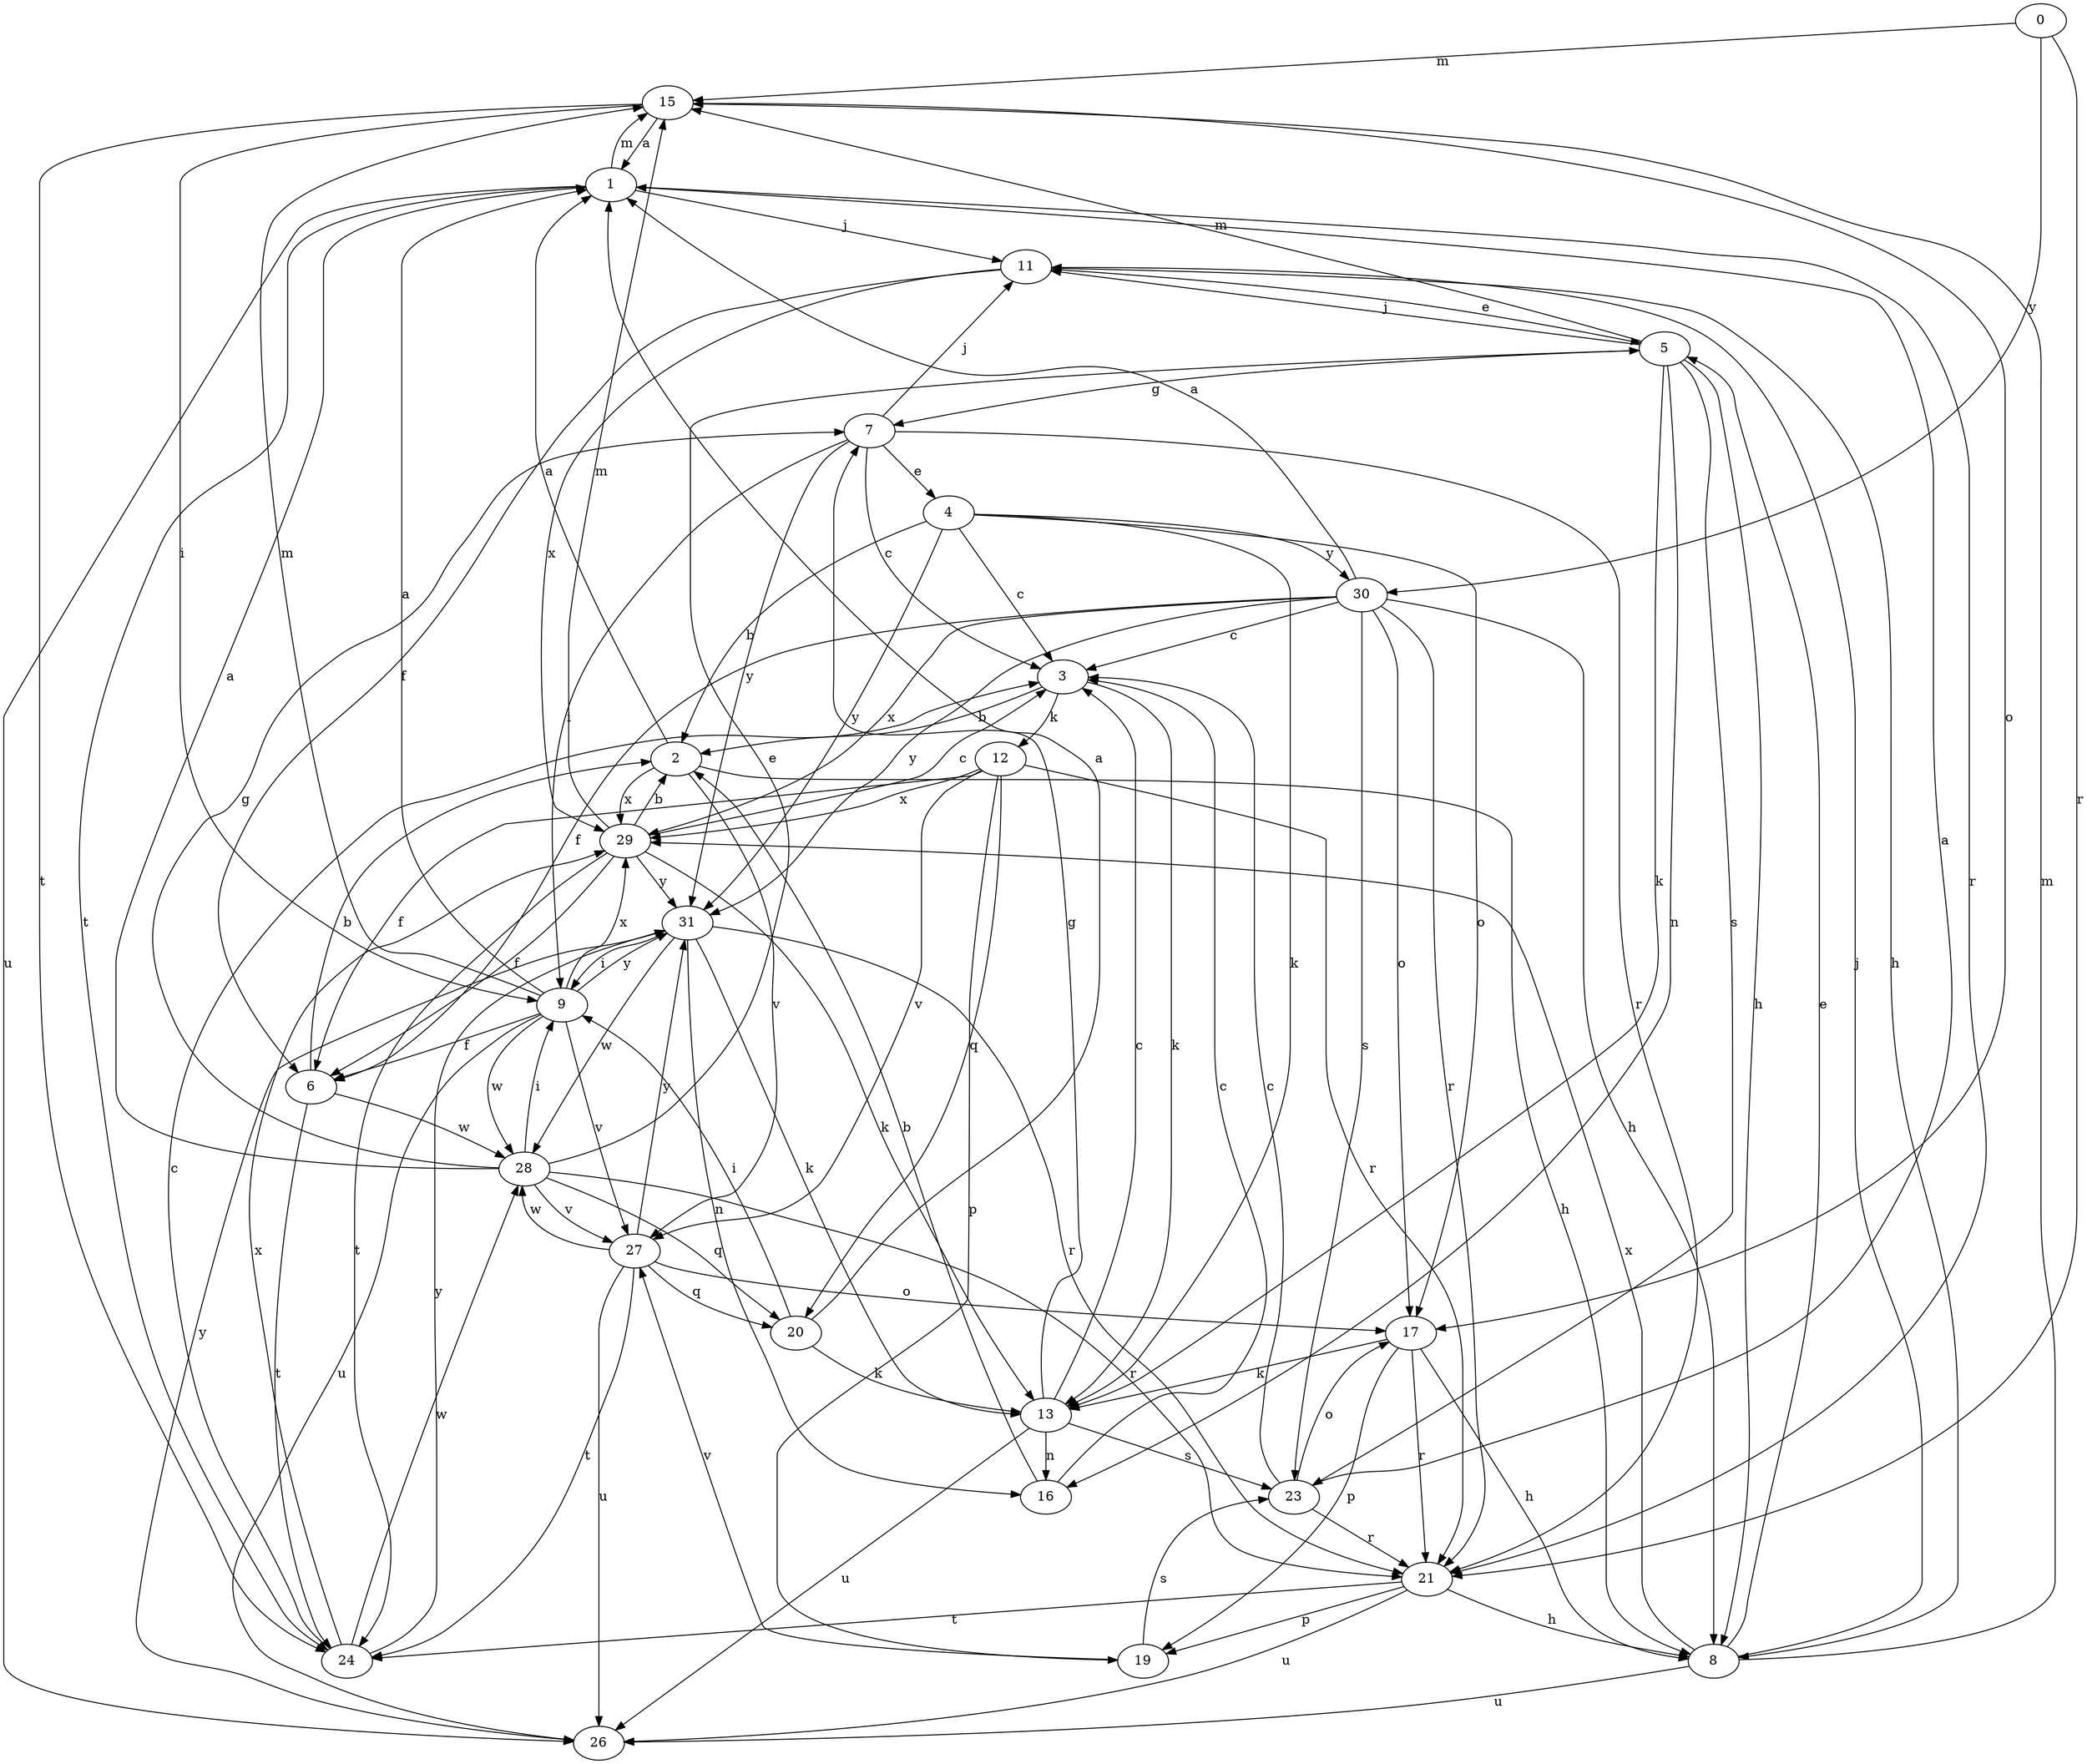 strict digraph  {
0;
1;
2;
3;
4;
5;
6;
7;
8;
9;
11;
12;
13;
15;
16;
17;
19;
20;
21;
23;
24;
26;
27;
28;
29;
30;
31;
0 -> 15  [label=m];
0 -> 21  [label=r];
0 -> 30  [label=y];
1 -> 11  [label=j];
1 -> 15  [label=m];
1 -> 21  [label=r];
1 -> 24  [label=t];
1 -> 26  [label=u];
2 -> 1  [label=a];
2 -> 8  [label=h];
2 -> 27  [label=v];
2 -> 29  [label=x];
3 -> 2  [label=b];
3 -> 12  [label=k];
3 -> 13  [label=k];
4 -> 2  [label=b];
4 -> 3  [label=c];
4 -> 13  [label=k];
4 -> 17  [label=o];
4 -> 30  [label=y];
4 -> 31  [label=y];
5 -> 7  [label=g];
5 -> 8  [label=h];
5 -> 11  [label=j];
5 -> 13  [label=k];
5 -> 15  [label=m];
5 -> 16  [label=n];
5 -> 23  [label=s];
6 -> 2  [label=b];
6 -> 24  [label=t];
6 -> 28  [label=w];
7 -> 3  [label=c];
7 -> 4  [label=e];
7 -> 9  [label=i];
7 -> 11  [label=j];
7 -> 21  [label=r];
7 -> 31  [label=y];
8 -> 5  [label=e];
8 -> 11  [label=j];
8 -> 15  [label=m];
8 -> 26  [label=u];
8 -> 29  [label=x];
9 -> 1  [label=a];
9 -> 6  [label=f];
9 -> 15  [label=m];
9 -> 26  [label=u];
9 -> 27  [label=v];
9 -> 28  [label=w];
9 -> 29  [label=x];
9 -> 31  [label=y];
11 -> 5  [label=e];
11 -> 6  [label=f];
11 -> 8  [label=h];
11 -> 29  [label=x];
12 -> 6  [label=f];
12 -> 19  [label=p];
12 -> 20  [label=q];
12 -> 21  [label=r];
12 -> 27  [label=v];
12 -> 29  [label=x];
13 -> 3  [label=c];
13 -> 7  [label=g];
13 -> 16  [label=n];
13 -> 23  [label=s];
13 -> 26  [label=u];
15 -> 1  [label=a];
15 -> 9  [label=i];
15 -> 17  [label=o];
15 -> 24  [label=t];
16 -> 2  [label=b];
16 -> 3  [label=c];
17 -> 8  [label=h];
17 -> 13  [label=k];
17 -> 19  [label=p];
17 -> 21  [label=r];
19 -> 23  [label=s];
19 -> 27  [label=v];
20 -> 1  [label=a];
20 -> 9  [label=i];
20 -> 13  [label=k];
21 -> 8  [label=h];
21 -> 19  [label=p];
21 -> 24  [label=t];
21 -> 26  [label=u];
23 -> 1  [label=a];
23 -> 3  [label=c];
23 -> 17  [label=o];
23 -> 21  [label=r];
24 -> 3  [label=c];
24 -> 28  [label=w];
24 -> 29  [label=x];
24 -> 31  [label=y];
26 -> 31  [label=y];
27 -> 17  [label=o];
27 -> 20  [label=q];
27 -> 24  [label=t];
27 -> 26  [label=u];
27 -> 28  [label=w];
27 -> 31  [label=y];
28 -> 1  [label=a];
28 -> 5  [label=e];
28 -> 7  [label=g];
28 -> 9  [label=i];
28 -> 20  [label=q];
28 -> 21  [label=r];
28 -> 27  [label=v];
29 -> 2  [label=b];
29 -> 3  [label=c];
29 -> 6  [label=f];
29 -> 13  [label=k];
29 -> 15  [label=m];
29 -> 24  [label=t];
29 -> 31  [label=y];
30 -> 1  [label=a];
30 -> 3  [label=c];
30 -> 6  [label=f];
30 -> 8  [label=h];
30 -> 17  [label=o];
30 -> 21  [label=r];
30 -> 23  [label=s];
30 -> 29  [label=x];
30 -> 31  [label=y];
31 -> 9  [label=i];
31 -> 13  [label=k];
31 -> 16  [label=n];
31 -> 21  [label=r];
31 -> 28  [label=w];
}
